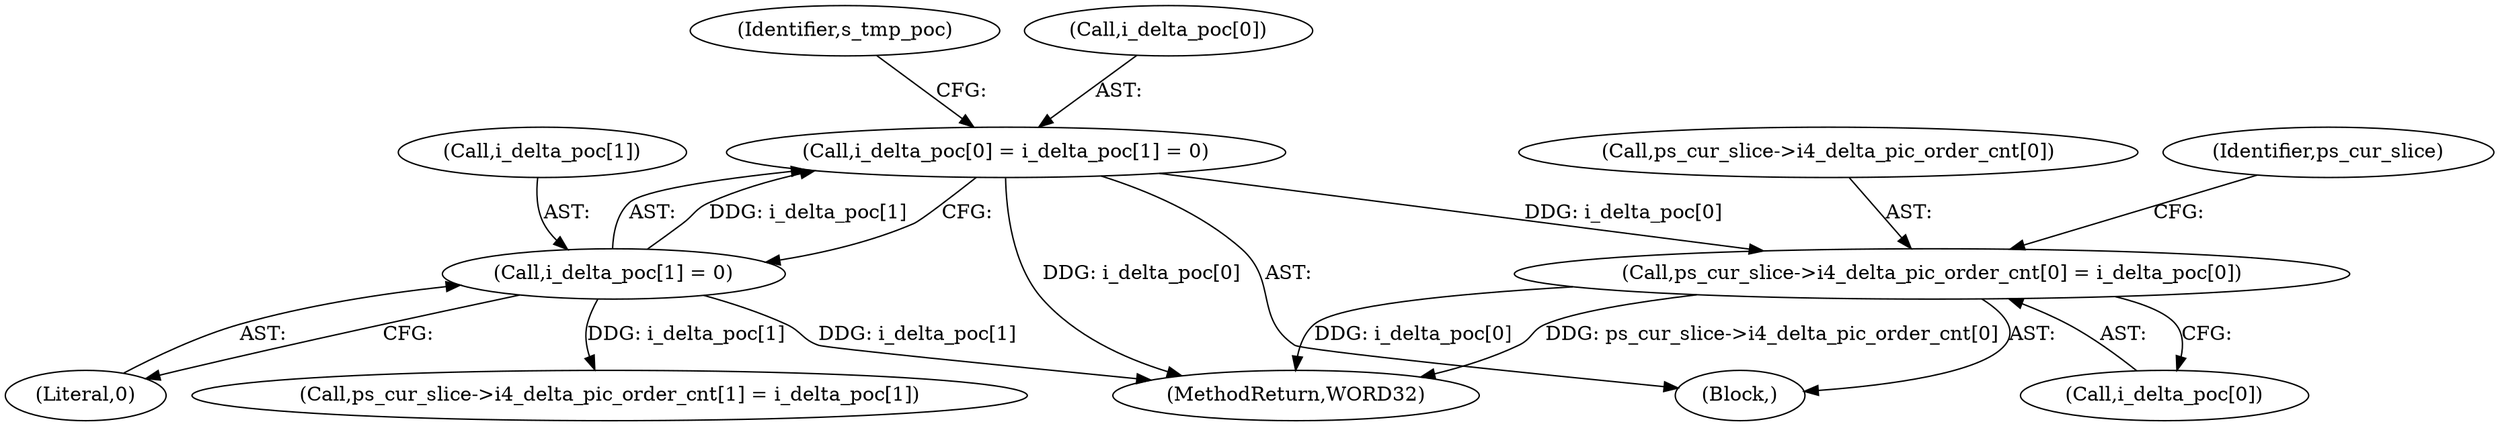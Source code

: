 digraph "0_Android_494561291a503840f385fbcd11d9bc5f4dc502b8_2@array" {
"1000565" [label="(Call,i_delta_poc[0] = i_delta_poc[1] = 0)"];
"1000569" [label="(Call,i_delta_poc[1] = 0)"];
"1001409" [label="(Call,ps_cur_slice->i4_delta_pic_order_cnt[0] = i_delta_poc[0])"];
"1000565" [label="(Call,i_delta_poc[0] = i_delta_poc[1] = 0)"];
"1000164" [label="(Block,)"];
"1001409" [label="(Call,ps_cur_slice->i4_delta_pic_order_cnt[0] = i_delta_poc[0])"];
"1000576" [label="(Identifier,s_tmp_poc)"];
"1000570" [label="(Call,i_delta_poc[1])"];
"1001421" [label="(Identifier,ps_cur_slice)"];
"1000566" [label="(Call,i_delta_poc[0])"];
"1000569" [label="(Call,i_delta_poc[1] = 0)"];
"1001415" [label="(Call,i_delta_poc[0])"];
"1000573" [label="(Literal,0)"];
"1002544" [label="(MethodReturn,WORD32)"];
"1001410" [label="(Call,ps_cur_slice->i4_delta_pic_order_cnt[0])"];
"1001418" [label="(Call,ps_cur_slice->i4_delta_pic_order_cnt[1] = i_delta_poc[1])"];
"1000565" -> "1000164"  [label="AST: "];
"1000565" -> "1000569"  [label="CFG: "];
"1000566" -> "1000565"  [label="AST: "];
"1000569" -> "1000565"  [label="AST: "];
"1000576" -> "1000565"  [label="CFG: "];
"1000565" -> "1002544"  [label="DDG: i_delta_poc[0]"];
"1000569" -> "1000565"  [label="DDG: i_delta_poc[1]"];
"1000565" -> "1001409"  [label="DDG: i_delta_poc[0]"];
"1000569" -> "1000573"  [label="CFG: "];
"1000570" -> "1000569"  [label="AST: "];
"1000573" -> "1000569"  [label="AST: "];
"1000569" -> "1002544"  [label="DDG: i_delta_poc[1]"];
"1000569" -> "1001418"  [label="DDG: i_delta_poc[1]"];
"1001409" -> "1000164"  [label="AST: "];
"1001409" -> "1001415"  [label="CFG: "];
"1001410" -> "1001409"  [label="AST: "];
"1001415" -> "1001409"  [label="AST: "];
"1001421" -> "1001409"  [label="CFG: "];
"1001409" -> "1002544"  [label="DDG: ps_cur_slice->i4_delta_pic_order_cnt[0]"];
"1001409" -> "1002544"  [label="DDG: i_delta_poc[0]"];
}
